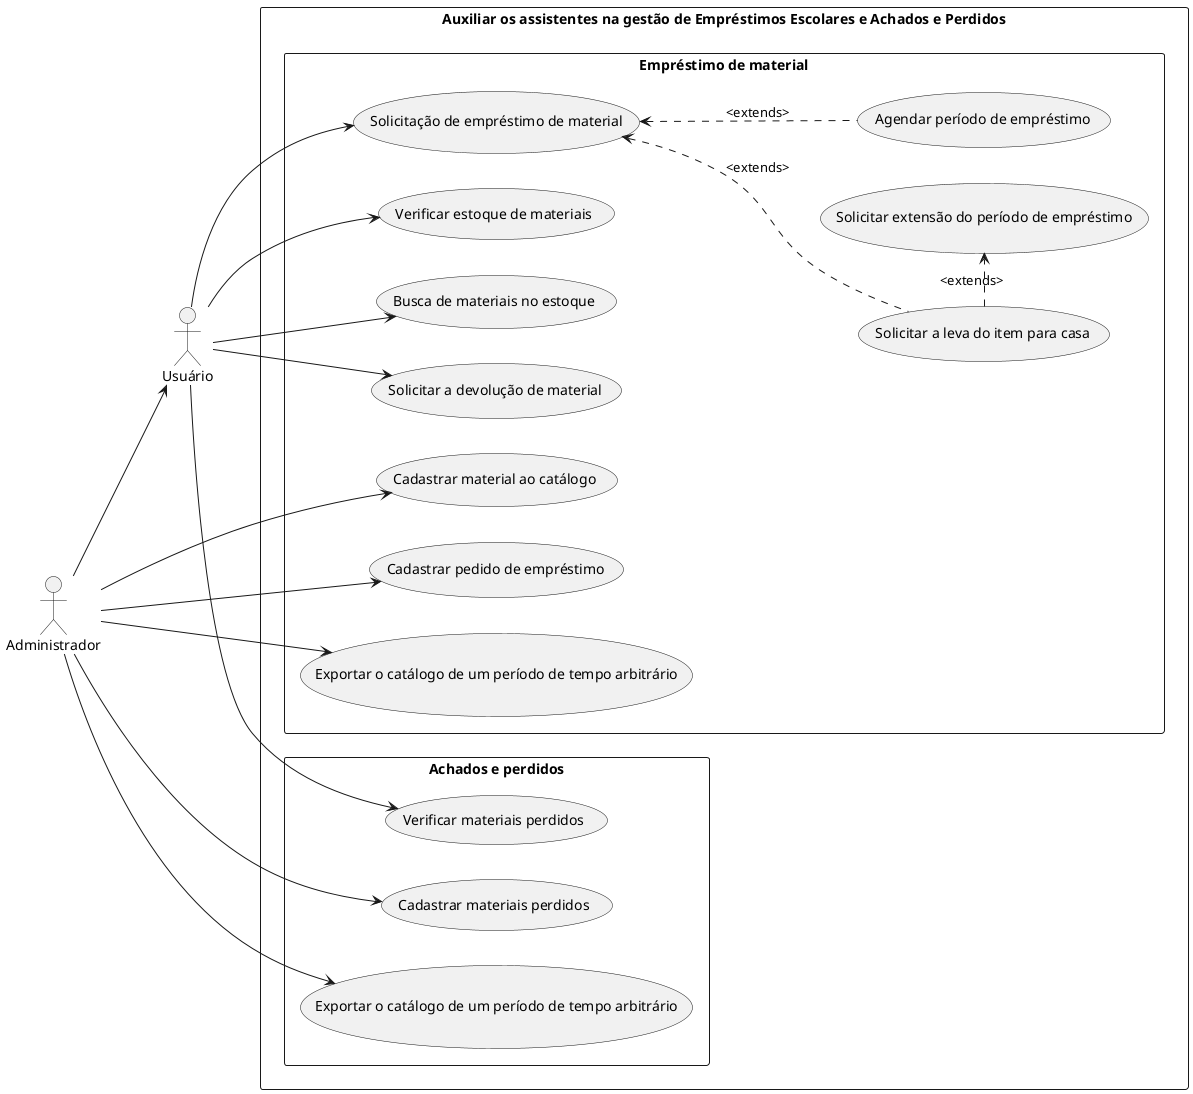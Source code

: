 @startuml usecase
skinparam actorPosition left
left to right direction

actor "Usuário" as user
actor "Administrador" as admi

rectangle "Auxiliar os assistentes na gestão de Empréstimos Escolares e Achados e Perdidos" {
    rectangle "Empréstimo de material" {
        usecase "Solicitação de empréstimo de material" as caso01
        usecase "Solicitar extensão do período de empréstimo" as caso02
        usecase "Solicitar a leva do item para casa" as caso03
        usecase "Agendar período de empréstimo" as caso04

        usecase "Verificar estoque de materiais" as caso05
        usecase "Busca de materiais no estoque" as caso06

        usecase "Solicitar a devolução de material" as caso07
        usecase "Cadastrar material ao catálogo" as caso08
        usecase "Cadastrar pedido de empréstimo" as caso09
        usecase "Exportar o catálogo de um período de tempo arbitrário" as caso0a

        caso01 <.. caso04:<extends>
        caso01 <.. caso03:<extends>
        caso03 .> caso02:<extends>
        
    }

    rectangle "Achados e perdidos" {
        usecase "Verificar materiais perdidos" as caso11
        usecase "Cadastrar materiais perdidos" as caso12
        usecase "Exportar o catálogo de um período de tempo arbitrário" as caso13

    }
    user --> caso01
    user --> caso05
    user --> caso06
    user --> caso11
    user --> caso07

    admi --> user

    admi --> caso08
    admi --> caso09
    admi --> caso0a
    admi --> caso12
    admi --> caso13


}
@enduml